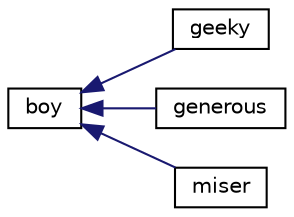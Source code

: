 digraph "Graphical Class Hierarchy"
{
  edge [fontname="Helvetica",fontsize="10",labelfontname="Helvetica",labelfontsize="10"];
  node [fontname="Helvetica",fontsize="10",shape=record];
  rankdir="LR";
  Node1 [label="boy",height=0.2,width=0.4,color="black", fillcolor="white", style="filled",URL="$classboy.html",tooltip="BOY CLASS Contains attributes of boys Attributes like: Name,Intelligence Level,Status(Preference),Attractiveness,budget,Minimum Attraction for girl, Happiness, Relationship status(single/committed) "];
  Node1 -> Node2 [dir="back",color="midnightblue",fontsize="10",style="solid",fontname="Helvetica"];
  Node2 [label="geeky",height=0.2,width=0.4,color="black", fillcolor="white", style="filled",URL="$classgeeky.html"];
  Node1 -> Node3 [dir="back",color="midnightblue",fontsize="10",style="solid",fontname="Helvetica"];
  Node3 [label="generous",height=0.2,width=0.4,color="black", fillcolor="white", style="filled",URL="$classgenerous.html"];
  Node1 -> Node4 [dir="back",color="midnightblue",fontsize="10",style="solid",fontname="Helvetica"];
  Node4 [label="miser",height=0.2,width=0.4,color="black", fillcolor="white", style="filled",URL="$classmiser.html"];
}
